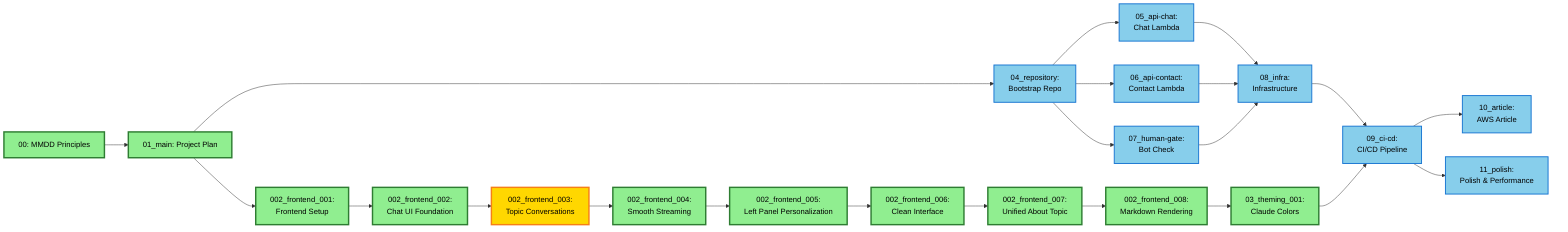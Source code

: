 %%{init: {'theme':'base', 'themeVariables': {'primaryColor': '#ffffff', 'primaryTextColor': '#333', 'primaryBorderColor': '#333', 'lineColor': '#333', 'secondaryColor': '#f0f0f0', 'tertiaryColor': '#f0f0f0', 'background': '#e8e8e8', 'mainBkg': '#e8e8e8', 'secondBkg': '#e8e8e8'}}}%%
flowchart LR
    U00["00: MMDD Principles"]
    U01["01_main: Project Plan"]
    
    %% Frontend Development Branch
    U002_001["002_frontend_001:<br/>Frontend Setup"]
    U002_002["002_frontend_002:<br/>Chat UI Foundation"]
    U002_003["002_frontend_003:<br/>Topic Conversations"]
    U002_004["002_frontend_004:<br/>Smooth Streaming"]
    U002_005["002_frontend_005:<br/>Left Panel Personalization"]
    U002_006["002_frontend_006:<br/>Clean Interface"]
    U002_007["002_frontend_007:<br/>Unified About Topic"]
    U002_008["002_frontend_008:<br/>Markdown Rendering"]
    
    %% Theming Branch
    U03_001["03_theming_001:<br/>Claude Colors"]
    
    %% Backend Development Branch
    U04["04_repository:<br/>Bootstrap Repo"]
    U04["04_repository:<br/>Bootstrap Repo"]
    U05["05_api-chat:<br/>Chat Lambda"]
    U06["06_api-contact:<br/>Contact Lambda"]
    U07["07_human-gate:<br/>Bot Check"]
    
    %% Infrastructure Branch
    U08["08_infra:<br/>Infrastructure"]
    U09["09_ci-cd:<br/>CI/CD Pipeline"]
    
    %% Final Polish Branch
    U10["10_article:<br/>AWS Article"]
    U11["11_polish:<br/>Polish & Performance"]

    %% Dependencies
    U00 --> U01
    U01 --> U002_001
    U002_001 --> U002_002
    U002_002 --> U002_003
    U002_003 --> U002_004
    U002_004 --> U002_005
    U002_005 --> U002_006
    U002_006 --> U002_007
    U002_007 --> U002_008
    U002_008 --> U03_001
    
    U01 --> U04
    U04 --> U05
    U04 --> U06
    U04 --> U07
    U05 --> U08
    U06 --> U08
    U07 --> U08
    U08 --> U09
    
    U03_001 --> U09
    U09 --> U10
    U09 --> U11

    %% Color Classifications
    classDef completed fill:#90EE90,stroke:#2E7D32,stroke-width:3px,color:#000
    classDef inProgress fill:#FFD700,stroke:#F57F17,stroke-width:3px,color:#000
    classDef planned fill:#87CEEB,stroke:#1976D2,stroke-width:2px,color:#000
    classDef blocked fill:#FFB6C1,stroke:#D32F2F,stroke-width:2px,color:#000

    %% Apply Classifications - Updated Status
    class U00,U01,U002_001,U002_002,U002_004,U002_005,U002_006,U002_007,U002_008,U03_001 completed
    class U002_003 inProgress
    class U04,U05,U06,U07,U08,U09,U10,U11 planned